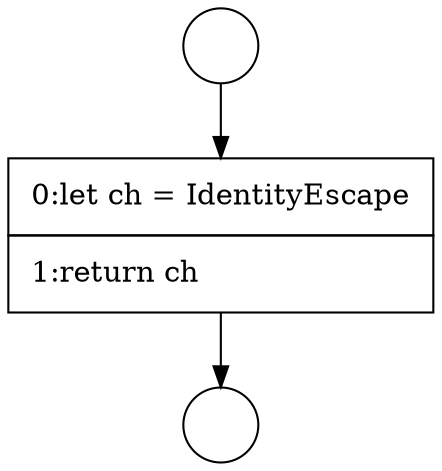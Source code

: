 digraph {
  node14606 [shape=circle label=" " color="black" fillcolor="white" style=filled]
  node14608 [shape=none, margin=0, label=<<font color="black">
    <table border="0" cellborder="1" cellspacing="0" cellpadding="10">
      <tr><td align="left">0:let ch = IdentityEscape</td></tr>
      <tr><td align="left">1:return ch</td></tr>
    </table>
  </font>> color="black" fillcolor="white" style=filled]
  node14607 [shape=circle label=" " color="black" fillcolor="white" style=filled]
  node14606 -> node14608 [ color="black"]
  node14608 -> node14607 [ color="black"]
}

